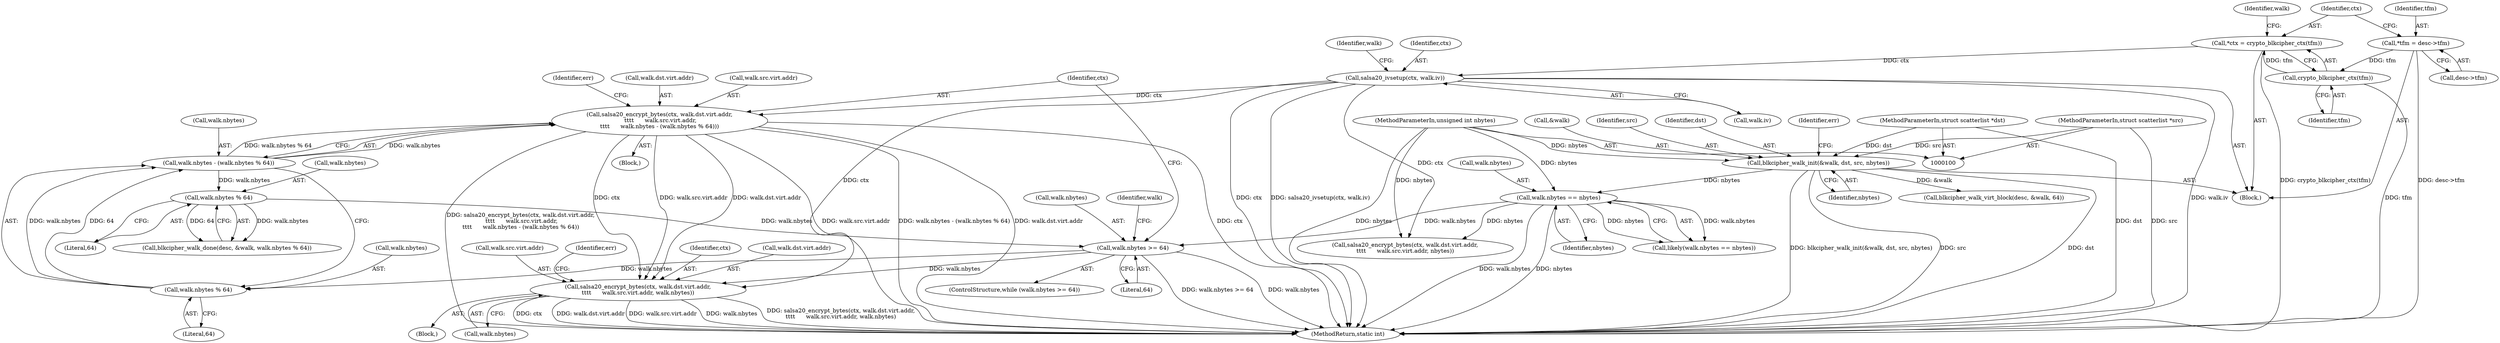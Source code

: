 digraph "1_linux_ecaaab5649781c5a0effdaf298a925063020500e_0@API" {
"1000216" [label="(Call,salsa20_encrypt_bytes(ctx, walk.dst.virt.addr,\n\t\t\t\t      walk.src.virt.addr, walk.nbytes))"];
"1000175" [label="(Call,salsa20_encrypt_bytes(ctx, walk.dst.virt.addr,\n \t\t\t\t      walk.src.virt.addr,\n\t\t\t\t      walk.nbytes - (walk.nbytes % 64)))"];
"1000132" [label="(Call,salsa20_ivsetup(ctx, walk.iv))"];
"1000114" [label="(Call,*ctx = crypto_blkcipher_ctx(tfm))"];
"1000116" [label="(Call,crypto_blkcipher_ctx(tfm))"];
"1000108" [label="(Call,*tfm = desc->tfm)"];
"1000191" [label="(Call,walk.nbytes - (walk.nbytes % 64))"];
"1000195" [label="(Call,walk.nbytes % 64)"];
"1000169" [label="(Call,walk.nbytes >= 64)"];
"1000139" [label="(Call,walk.nbytes == nbytes)"];
"1000119" [label="(Call,blkcipher_walk_init(&walk, dst, src, nbytes))"];
"1000102" [label="(MethodParameterIn,struct scatterlist *dst)"];
"1000103" [label="(MethodParameterIn,struct scatterlist *src)"];
"1000104" [label="(MethodParameterIn,unsigned int nbytes)"];
"1000206" [label="(Call,walk.nbytes % 64)"];
"1000244" [label="(MethodReturn,static int)"];
"1000175" [label="(Call,salsa20_encrypt_bytes(ctx, walk.dst.virt.addr,\n \t\t\t\t      walk.src.virt.addr,\n\t\t\t\t      walk.nbytes - (walk.nbytes % 64)))"];
"1000195" [label="(Call,walk.nbytes % 64)"];
"1000141" [label="(Identifier,walk)"];
"1000117" [label="(Identifier,tfm)"];
"1000138" [label="(Call,likely(walk.nbytes == nbytes))"];
"1000119" [label="(Call,blkcipher_walk_init(&walk, dst, src, nbytes))"];
"1000105" [label="(Block,)"];
"1000140" [label="(Call,walk.nbytes)"];
"1000110" [label="(Call,desc->tfm)"];
"1000168" [label="(ControlStructure,while (walk.nbytes >= 64))"];
"1000108" [label="(Call,*tfm = desc->tfm)"];
"1000115" [label="(Identifier,ctx)"];
"1000123" [label="(Identifier,src)"];
"1000103" [label="(MethodParameterIn,struct scatterlist *src)"];
"1000173" [label="(Literal,64)"];
"1000170" [label="(Call,walk.nbytes)"];
"1000176" [label="(Identifier,ctx)"];
"1000177" [label="(Call,walk.dst.virt.addr)"];
"1000206" [label="(Call,walk.nbytes % 64)"];
"1000216" [label="(Call,salsa20_encrypt_bytes(ctx, walk.dst.virt.addr,\n\t\t\t\t      walk.src.virt.addr, walk.nbytes))"];
"1000192" [label="(Call,walk.nbytes)"];
"1000232" [label="(Call,walk.nbytes)"];
"1000169" [label="(Call,walk.nbytes >= 64)"];
"1000174" [label="(Block,)"];
"1000133" [label="(Identifier,ctx)"];
"1000134" [label="(Call,walk.iv)"];
"1000202" [label="(Call,blkcipher_walk_done(desc, &walk, walk.nbytes % 64))"];
"1000145" [label="(Call,salsa20_encrypt_bytes(ctx, walk.dst.virt.addr,\n\t\t\t\t      walk.src.virt.addr, nbytes))"];
"1000184" [label="(Call,walk.src.virt.addr)"];
"1000104" [label="(MethodParameterIn,unsigned int nbytes)"];
"1000122" [label="(Identifier,dst)"];
"1000207" [label="(Call,walk.nbytes)"];
"1000126" [label="(Identifier,err)"];
"1000196" [label="(Call,walk.nbytes)"];
"1000199" [label="(Literal,64)"];
"1000225" [label="(Call,walk.src.virt.addr)"];
"1000201" [label="(Identifier,err)"];
"1000132" [label="(Call,salsa20_ivsetup(ctx, walk.iv))"];
"1000102" [label="(MethodParameterIn,struct scatterlist *dst)"];
"1000116" [label="(Call,crypto_blkcipher_ctx(tfm))"];
"1000139" [label="(Call,walk.nbytes == nbytes)"];
"1000120" [label="(Call,&walk)"];
"1000210" [label="(Literal,64)"];
"1000236" [label="(Identifier,err)"];
"1000127" [label="(Call,blkcipher_walk_virt_block(desc, &walk, 64))"];
"1000217" [label="(Identifier,ctx)"];
"1000191" [label="(Call,walk.nbytes - (walk.nbytes % 64))"];
"1000114" [label="(Call,*ctx = crypto_blkcipher_ctx(tfm))"];
"1000143" [label="(Identifier,nbytes)"];
"1000121" [label="(Identifier,walk)"];
"1000218" [label="(Call,walk.dst.virt.addr)"];
"1000213" [label="(Identifier,walk)"];
"1000109" [label="(Identifier,tfm)"];
"1000124" [label="(Identifier,nbytes)"];
"1000215" [label="(Block,)"];
"1000216" -> "1000215"  [label="AST: "];
"1000216" -> "1000232"  [label="CFG: "];
"1000217" -> "1000216"  [label="AST: "];
"1000218" -> "1000216"  [label="AST: "];
"1000225" -> "1000216"  [label="AST: "];
"1000232" -> "1000216"  [label="AST: "];
"1000236" -> "1000216"  [label="CFG: "];
"1000216" -> "1000244"  [label="DDG: walk.src.virt.addr"];
"1000216" -> "1000244"  [label="DDG: walk.nbytes"];
"1000216" -> "1000244"  [label="DDG: salsa20_encrypt_bytes(ctx, walk.dst.virt.addr,\n\t\t\t\t      walk.src.virt.addr, walk.nbytes)"];
"1000216" -> "1000244"  [label="DDG: ctx"];
"1000216" -> "1000244"  [label="DDG: walk.dst.virt.addr"];
"1000175" -> "1000216"  [label="DDG: ctx"];
"1000175" -> "1000216"  [label="DDG: walk.dst.virt.addr"];
"1000175" -> "1000216"  [label="DDG: walk.src.virt.addr"];
"1000132" -> "1000216"  [label="DDG: ctx"];
"1000169" -> "1000216"  [label="DDG: walk.nbytes"];
"1000175" -> "1000174"  [label="AST: "];
"1000175" -> "1000191"  [label="CFG: "];
"1000176" -> "1000175"  [label="AST: "];
"1000177" -> "1000175"  [label="AST: "];
"1000184" -> "1000175"  [label="AST: "];
"1000191" -> "1000175"  [label="AST: "];
"1000201" -> "1000175"  [label="CFG: "];
"1000175" -> "1000244"  [label="DDG: ctx"];
"1000175" -> "1000244"  [label="DDG: salsa20_encrypt_bytes(ctx, walk.dst.virt.addr,\n \t\t\t\t      walk.src.virt.addr,\n\t\t\t\t      walk.nbytes - (walk.nbytes % 64))"];
"1000175" -> "1000244"  [label="DDG: walk.src.virt.addr"];
"1000175" -> "1000244"  [label="DDG: walk.nbytes - (walk.nbytes % 64)"];
"1000175" -> "1000244"  [label="DDG: walk.dst.virt.addr"];
"1000132" -> "1000175"  [label="DDG: ctx"];
"1000191" -> "1000175"  [label="DDG: walk.nbytes"];
"1000191" -> "1000175"  [label="DDG: walk.nbytes % 64"];
"1000132" -> "1000105"  [label="AST: "];
"1000132" -> "1000134"  [label="CFG: "];
"1000133" -> "1000132"  [label="AST: "];
"1000134" -> "1000132"  [label="AST: "];
"1000141" -> "1000132"  [label="CFG: "];
"1000132" -> "1000244"  [label="DDG: salsa20_ivsetup(ctx, walk.iv)"];
"1000132" -> "1000244"  [label="DDG: walk.iv"];
"1000132" -> "1000244"  [label="DDG: ctx"];
"1000114" -> "1000132"  [label="DDG: ctx"];
"1000132" -> "1000145"  [label="DDG: ctx"];
"1000114" -> "1000105"  [label="AST: "];
"1000114" -> "1000116"  [label="CFG: "];
"1000115" -> "1000114"  [label="AST: "];
"1000116" -> "1000114"  [label="AST: "];
"1000121" -> "1000114"  [label="CFG: "];
"1000114" -> "1000244"  [label="DDG: crypto_blkcipher_ctx(tfm)"];
"1000116" -> "1000114"  [label="DDG: tfm"];
"1000116" -> "1000117"  [label="CFG: "];
"1000117" -> "1000116"  [label="AST: "];
"1000116" -> "1000244"  [label="DDG: tfm"];
"1000108" -> "1000116"  [label="DDG: tfm"];
"1000108" -> "1000105"  [label="AST: "];
"1000108" -> "1000110"  [label="CFG: "];
"1000109" -> "1000108"  [label="AST: "];
"1000110" -> "1000108"  [label="AST: "];
"1000115" -> "1000108"  [label="CFG: "];
"1000108" -> "1000244"  [label="DDG: desc->tfm"];
"1000191" -> "1000195"  [label="CFG: "];
"1000192" -> "1000191"  [label="AST: "];
"1000195" -> "1000191"  [label="AST: "];
"1000195" -> "1000191"  [label="DDG: walk.nbytes"];
"1000195" -> "1000191"  [label="DDG: 64"];
"1000191" -> "1000206"  [label="DDG: walk.nbytes"];
"1000195" -> "1000199"  [label="CFG: "];
"1000196" -> "1000195"  [label="AST: "];
"1000199" -> "1000195"  [label="AST: "];
"1000169" -> "1000195"  [label="DDG: walk.nbytes"];
"1000169" -> "1000168"  [label="AST: "];
"1000169" -> "1000173"  [label="CFG: "];
"1000170" -> "1000169"  [label="AST: "];
"1000173" -> "1000169"  [label="AST: "];
"1000176" -> "1000169"  [label="CFG: "];
"1000213" -> "1000169"  [label="CFG: "];
"1000169" -> "1000244"  [label="DDG: walk.nbytes >= 64"];
"1000169" -> "1000244"  [label="DDG: walk.nbytes"];
"1000139" -> "1000169"  [label="DDG: walk.nbytes"];
"1000206" -> "1000169"  [label="DDG: walk.nbytes"];
"1000139" -> "1000138"  [label="AST: "];
"1000139" -> "1000143"  [label="CFG: "];
"1000140" -> "1000139"  [label="AST: "];
"1000143" -> "1000139"  [label="AST: "];
"1000138" -> "1000139"  [label="CFG: "];
"1000139" -> "1000244"  [label="DDG: walk.nbytes"];
"1000139" -> "1000244"  [label="DDG: nbytes"];
"1000139" -> "1000138"  [label="DDG: walk.nbytes"];
"1000139" -> "1000138"  [label="DDG: nbytes"];
"1000119" -> "1000139"  [label="DDG: nbytes"];
"1000104" -> "1000139"  [label="DDG: nbytes"];
"1000139" -> "1000145"  [label="DDG: nbytes"];
"1000119" -> "1000105"  [label="AST: "];
"1000119" -> "1000124"  [label="CFG: "];
"1000120" -> "1000119"  [label="AST: "];
"1000122" -> "1000119"  [label="AST: "];
"1000123" -> "1000119"  [label="AST: "];
"1000124" -> "1000119"  [label="AST: "];
"1000126" -> "1000119"  [label="CFG: "];
"1000119" -> "1000244"  [label="DDG: blkcipher_walk_init(&walk, dst, src, nbytes)"];
"1000119" -> "1000244"  [label="DDG: src"];
"1000119" -> "1000244"  [label="DDG: dst"];
"1000102" -> "1000119"  [label="DDG: dst"];
"1000103" -> "1000119"  [label="DDG: src"];
"1000104" -> "1000119"  [label="DDG: nbytes"];
"1000119" -> "1000127"  [label="DDG: &walk"];
"1000102" -> "1000100"  [label="AST: "];
"1000102" -> "1000244"  [label="DDG: dst"];
"1000103" -> "1000100"  [label="AST: "];
"1000103" -> "1000244"  [label="DDG: src"];
"1000104" -> "1000100"  [label="AST: "];
"1000104" -> "1000244"  [label="DDG: nbytes"];
"1000104" -> "1000145"  [label="DDG: nbytes"];
"1000206" -> "1000202"  [label="AST: "];
"1000206" -> "1000210"  [label="CFG: "];
"1000207" -> "1000206"  [label="AST: "];
"1000210" -> "1000206"  [label="AST: "];
"1000202" -> "1000206"  [label="CFG: "];
"1000206" -> "1000202"  [label="DDG: walk.nbytes"];
"1000206" -> "1000202"  [label="DDG: 64"];
}
